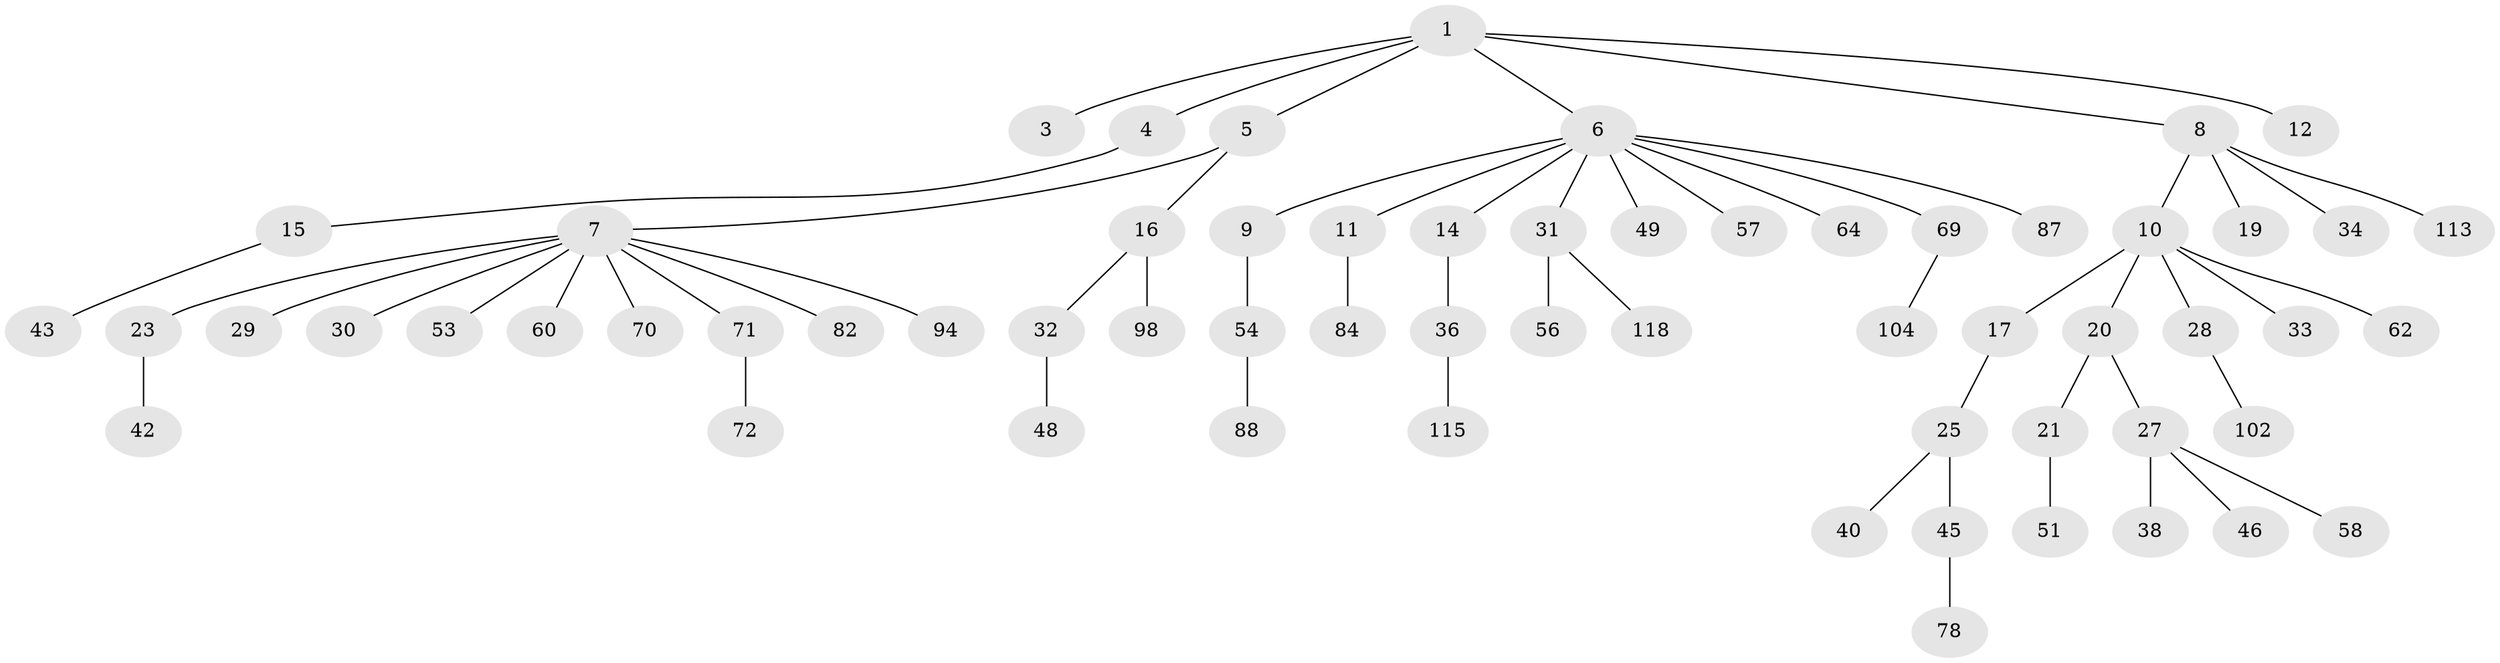 // original degree distribution, {2: 0.31451612903225806, 6: 0.03225806451612903, 3: 0.12903225806451613, 9: 0.008064516129032258, 5: 0.016129032258064516, 4: 0.04032258064516129, 1: 0.4596774193548387}
// Generated by graph-tools (version 1.1) at 2025/15/03/09/25 04:15:25]
// undirected, 62 vertices, 61 edges
graph export_dot {
graph [start="1"]
  node [color=gray90,style=filled];
  1 [super="+2"];
  3 [super="+80"];
  4;
  5;
  6 [super="+22+59+103"];
  7 [super="+13"];
  8 [super="+41"];
  9;
  10;
  11;
  12 [super="+24"];
  14;
  15;
  16 [super="+18+114+92"];
  17 [super="+75"];
  19 [super="+55"];
  20 [super="+44+26"];
  21;
  23;
  25;
  27;
  28;
  29 [super="+91+74"];
  30 [super="+76"];
  31;
  32 [super="+37+107"];
  33;
  34;
  36 [super="+79+119"];
  38;
  40;
  42;
  43 [super="+63"];
  45 [super="+66"];
  46 [super="+68+65"];
  48 [super="+73+81"];
  49 [super="+105+93"];
  51 [super="+90"];
  53;
  54 [super="+83+67"];
  56;
  57;
  58;
  60 [super="+117"];
  62;
  64 [super="+111"];
  69;
  70 [super="+97"];
  71;
  72;
  78;
  82 [super="+85"];
  84;
  87;
  88;
  94;
  98;
  102;
  104;
  113;
  115;
  118;
  1 -- 4;
  1 -- 3;
  1 -- 5;
  1 -- 6;
  1 -- 8;
  1 -- 12;
  4 -- 15;
  5 -- 7;
  5 -- 16;
  6 -- 9;
  6 -- 11;
  6 -- 14;
  6 -- 31;
  6 -- 57;
  6 -- 64;
  6 -- 49;
  6 -- 69;
  6 -- 87;
  7 -- 30;
  7 -- 60;
  7 -- 71;
  7 -- 94;
  7 -- 82;
  7 -- 23;
  7 -- 53;
  7 -- 70;
  7 -- 29;
  8 -- 10;
  8 -- 19;
  8 -- 34;
  8 -- 113;
  9 -- 54;
  10 -- 17;
  10 -- 20;
  10 -- 28;
  10 -- 33;
  10 -- 62;
  11 -- 84;
  14 -- 36;
  15 -- 43;
  16 -- 32;
  16 -- 98;
  17 -- 25;
  20 -- 21;
  20 -- 27;
  21 -- 51;
  23 -- 42;
  25 -- 40;
  25 -- 45;
  27 -- 38;
  27 -- 46;
  27 -- 58;
  28 -- 102;
  31 -- 56;
  31 -- 118;
  32 -- 48;
  36 -- 115;
  45 -- 78;
  54 -- 88;
  69 -- 104;
  71 -- 72;
}
